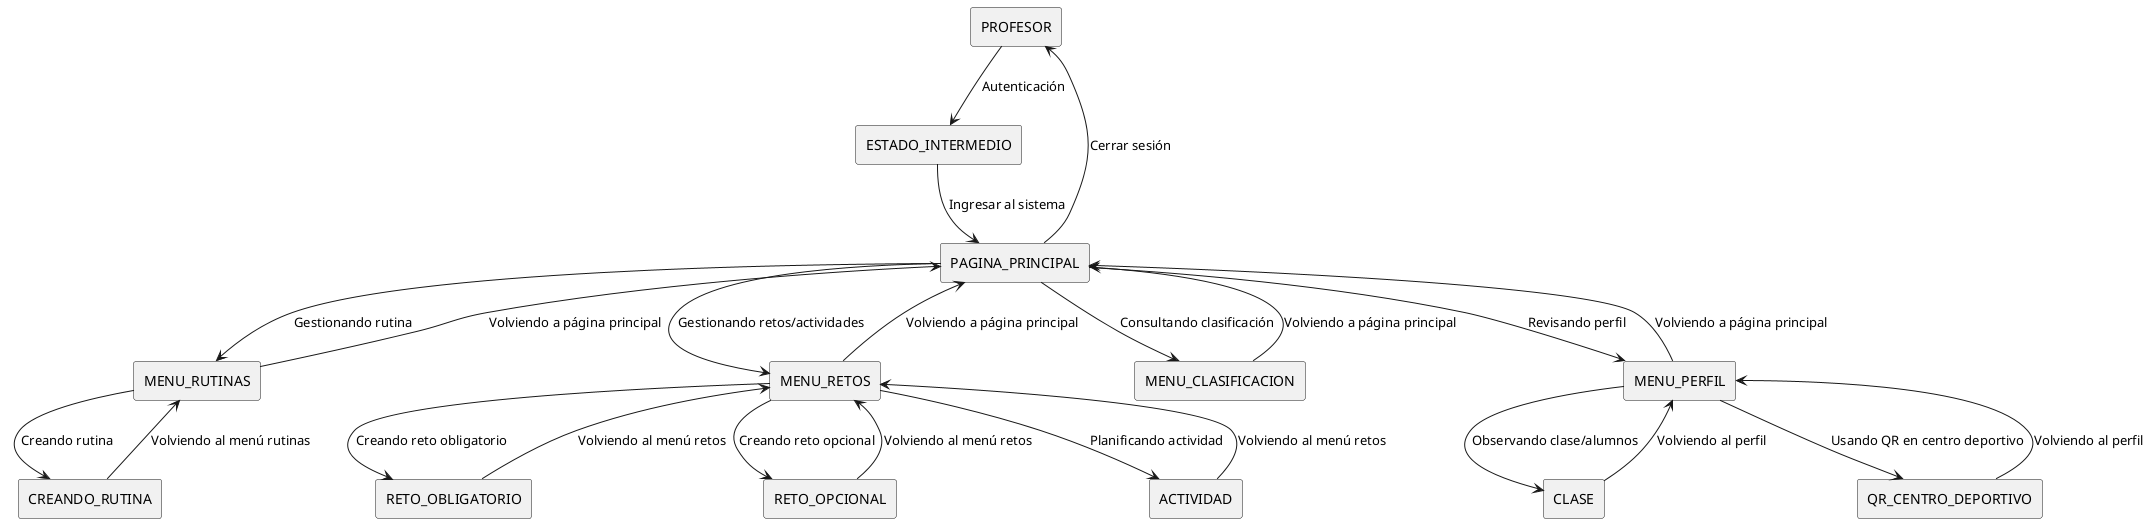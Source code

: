 @startuml ProfesorCasosDeUso
!define RECTANGLE(x) rectangle x

RECTANGLE(PROFESOR)
RECTANGLE(ESTADO_INTERMEDIO)
RECTANGLE(PAGINA_PRINCIPAL)
RECTANGLE(MENU_RUTINAS)
RECTANGLE(MENU_RETOS)
RECTANGLE(MENU_CLASIFICACION)
RECTANGLE(MENU_PERFIL)
RECTANGLE(CREANDO_RUTINA)
RECTANGLE(RETO_OBLIGATORIO)
RECTANGLE(RETO_OPCIONAL)
RECTANGLE(CLASE)
RECTANGLE(QR_CENTRO_DEPORTIVO)
RECTANGLE(ACTIVIDAD)

PROFESOR --> ESTADO_INTERMEDIO : Autenticación
ESTADO_INTERMEDIO --> PAGINA_PRINCIPAL : Ingresar al sistema
PAGINA_PRINCIPAL --> PROFESOR : Cerrar sesión

PAGINA_PRINCIPAL --> MENU_RUTINAS : Gestionando rutina
PAGINA_PRINCIPAL --> MENU_RETOS : Gestionando retos/actividades
PAGINA_PRINCIPAL --> MENU_CLASIFICACION : Consultando clasificación
PAGINA_PRINCIPAL --> MENU_PERFIL : Revisando perfil

MENU_RUTINAS --> CREANDO_RUTINA : Creando rutina
CREANDO_RUTINA --> MENU_RUTINAS : Volviendo al menú rutinas

MENU_RETOS --> RETO_OBLIGATORIO : Creando reto obligatorio
MENU_RETOS --> RETO_OPCIONAL : Creando reto opcional
MENU_RETOS --> ACTIVIDAD : Planificando actividad
RETO_OBLIGATORIO --> MENU_RETOS : Volviendo al menú retos
RETO_OPCIONAL --> MENU_RETOS : Volviendo al menú retos
ACTIVIDAD --> MENU_RETOS : Volviendo al menú retos

MENU_PERFIL --> CLASE : Observando clase/alumnos
MENU_PERFIL --> QR_CENTRO_DEPORTIVO : Usando QR en centro deportivo

CLASE --> MENU_PERFIL : Volviendo al perfil
QR_CENTRO_DEPORTIVO --> MENU_PERFIL : Volviendo al perfil

MENU_RUTINAS --> PAGINA_PRINCIPAL : Volviendo a página principal
MENU_RETOS --> PAGINA_PRINCIPAL : Volviendo a página principal
MENU_CLASIFICACION --> PAGINA_PRINCIPAL : Volviendo a página principal
MENU_PERFIL --> PAGINA_PRINCIPAL : Volviendo a página principal
@enduml
